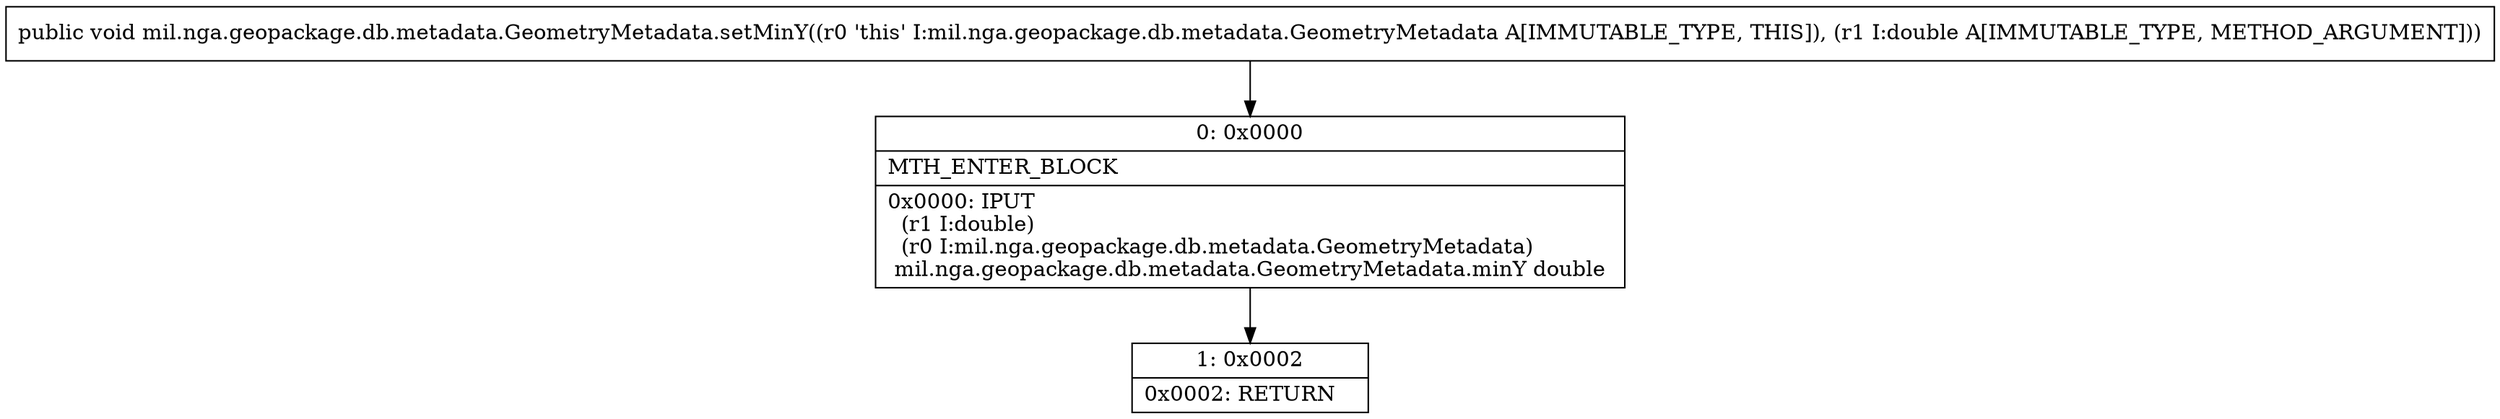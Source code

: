 digraph "CFG formil.nga.geopackage.db.metadata.GeometryMetadata.setMinY(D)V" {
Node_0 [shape=record,label="{0\:\ 0x0000|MTH_ENTER_BLOCK\l|0x0000: IPUT  \l  (r1 I:double)\l  (r0 I:mil.nga.geopackage.db.metadata.GeometryMetadata)\l mil.nga.geopackage.db.metadata.GeometryMetadata.minY double \l}"];
Node_1 [shape=record,label="{1\:\ 0x0002|0x0002: RETURN   \l}"];
MethodNode[shape=record,label="{public void mil.nga.geopackage.db.metadata.GeometryMetadata.setMinY((r0 'this' I:mil.nga.geopackage.db.metadata.GeometryMetadata A[IMMUTABLE_TYPE, THIS]), (r1 I:double A[IMMUTABLE_TYPE, METHOD_ARGUMENT])) }"];
MethodNode -> Node_0;
Node_0 -> Node_1;
}

